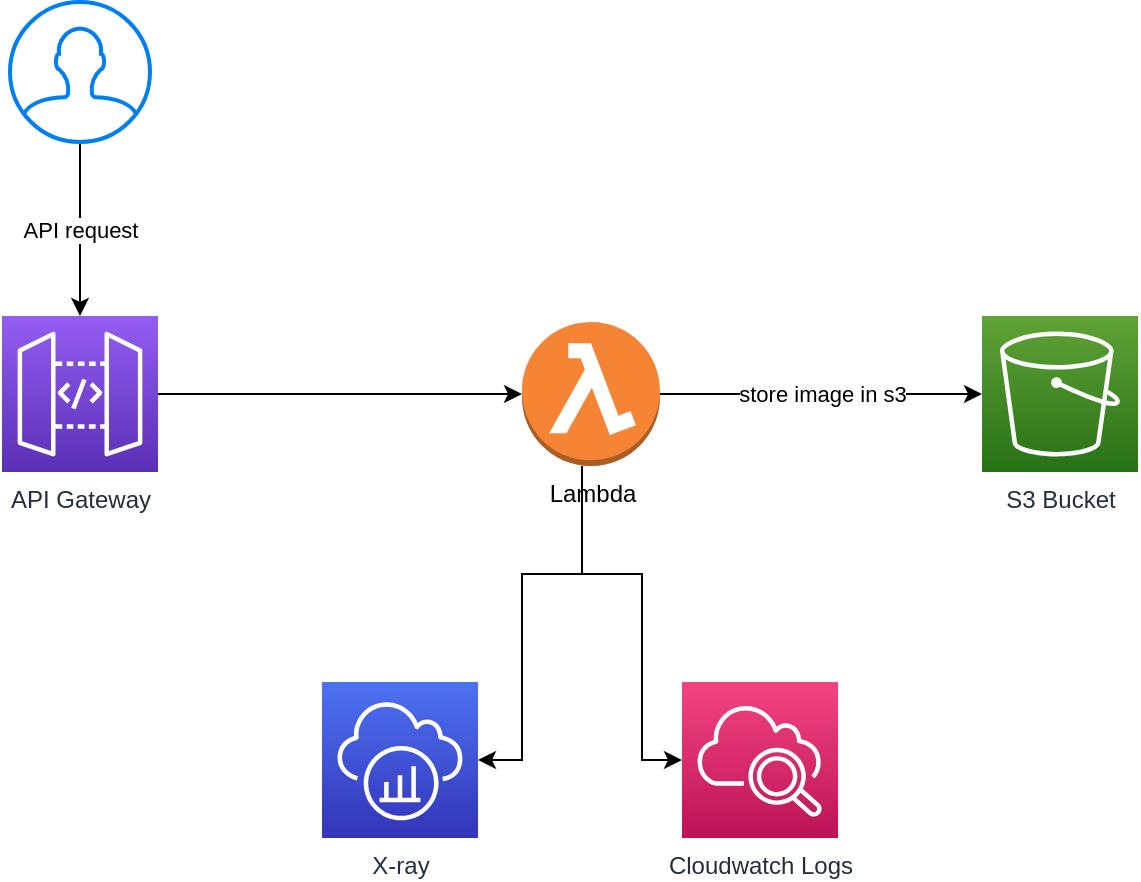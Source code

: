 <mxfile version="17.2.1"><diagram id="Ht1M8jgEwFfnCIfOTk4-" name="Page-1"><mxGraphModel dx="868" dy="448" grid="1" gridSize="10" guides="1" tooltips="1" connect="1" arrows="1" fold="1" page="1" pageScale="1" pageWidth="1169" pageHeight="827" math="0" shadow="0"><root><mxCell id="0"/><mxCell id="1" parent="0"/><mxCell id="aG02dQuGfp4WrvBXfKT9-8" style="edgeStyle=orthogonalEdgeStyle;rounded=0;orthogonalLoop=1;jettySize=auto;html=1;" edge="1" parent="1" source="aG02dQuGfp4WrvBXfKT9-1" target="aG02dQuGfp4WrvBXfKT9-2"><mxGeometry relative="1" as="geometry"/></mxCell><mxCell id="aG02dQuGfp4WrvBXfKT9-1" value="API Gateway" style="sketch=0;points=[[0,0,0],[0.25,0,0],[0.5,0,0],[0.75,0,0],[1,0,0],[0,1,0],[0.25,1,0],[0.5,1,0],[0.75,1,0],[1,1,0],[0,0.25,0],[0,0.5,0],[0,0.75,0],[1,0.25,0],[1,0.5,0],[1,0.75,0]];outlineConnect=0;fontColor=#232F3E;gradientColor=#945DF2;gradientDirection=north;fillColor=#5A30B5;strokeColor=#ffffff;dashed=0;verticalLabelPosition=bottom;verticalAlign=top;align=center;html=1;fontSize=12;fontStyle=0;aspect=fixed;shape=mxgraph.aws4.resourceIcon;resIcon=mxgraph.aws4.api_gateway;" vertex="1" parent="1"><mxGeometry x="310" y="257" width="78" height="78" as="geometry"/></mxCell><mxCell id="aG02dQuGfp4WrvBXfKT9-9" value="store image in s3" style="edgeStyle=orthogonalEdgeStyle;rounded=0;orthogonalLoop=1;jettySize=auto;html=1;" edge="1" parent="1" source="aG02dQuGfp4WrvBXfKT9-2" target="aG02dQuGfp4WrvBXfKT9-3"><mxGeometry relative="1" as="geometry"/></mxCell><mxCell id="aG02dQuGfp4WrvBXfKT9-10" style="edgeStyle=orthogonalEdgeStyle;rounded=0;orthogonalLoop=1;jettySize=auto;html=1;entryX=1;entryY=0.5;entryDx=0;entryDy=0;entryPerimeter=0;" edge="1" parent="1" source="aG02dQuGfp4WrvBXfKT9-2" target="aG02dQuGfp4WrvBXfKT9-5"><mxGeometry relative="1" as="geometry"><Array as="points"><mxPoint x="600" y="386"/><mxPoint x="570" y="386"/><mxPoint x="570" y="479"/></Array></mxGeometry></mxCell><mxCell id="aG02dQuGfp4WrvBXfKT9-11" style="edgeStyle=orthogonalEdgeStyle;rounded=0;orthogonalLoop=1;jettySize=auto;html=1;entryX=0;entryY=0.5;entryDx=0;entryDy=0;entryPerimeter=0;" edge="1" parent="1" source="aG02dQuGfp4WrvBXfKT9-2" target="aG02dQuGfp4WrvBXfKT9-4"><mxGeometry relative="1" as="geometry"><Array as="points"><mxPoint x="600" y="386"/><mxPoint x="630" y="386"/><mxPoint x="630" y="479"/></Array></mxGeometry></mxCell><mxCell id="aG02dQuGfp4WrvBXfKT9-2" value="&lt;div&gt;Lambda&lt;/div&gt;" style="outlineConnect=0;dashed=0;verticalLabelPosition=bottom;verticalAlign=top;align=center;html=1;shape=mxgraph.aws3.lambda_function;fillColor=#F58534;gradientColor=none;" vertex="1" parent="1"><mxGeometry x="570" y="260" width="69" height="72" as="geometry"/></mxCell><mxCell id="aG02dQuGfp4WrvBXfKT9-3" value="S3 Bucket" style="sketch=0;points=[[0,0,0],[0.25,0,0],[0.5,0,0],[0.75,0,0],[1,0,0],[0,1,0],[0.25,1,0],[0.5,1,0],[0.75,1,0],[1,1,0],[0,0.25,0],[0,0.5,0],[0,0.75,0],[1,0.25,0],[1,0.5,0],[1,0.75,0]];outlineConnect=0;fontColor=#232F3E;gradientColor=#60A337;gradientDirection=north;fillColor=#277116;strokeColor=#ffffff;dashed=0;verticalLabelPosition=bottom;verticalAlign=top;align=center;html=1;fontSize=12;fontStyle=0;aspect=fixed;shape=mxgraph.aws4.resourceIcon;resIcon=mxgraph.aws4.s3;" vertex="1" parent="1"><mxGeometry x="800" y="257" width="78" height="78" as="geometry"/></mxCell><mxCell id="aG02dQuGfp4WrvBXfKT9-4" value="Cloudwatch Logs" style="sketch=0;points=[[0,0,0],[0.25,0,0],[0.5,0,0],[0.75,0,0],[1,0,0],[0,1,0],[0.25,1,0],[0.5,1,0],[0.75,1,0],[1,1,0],[0,0.25,0],[0,0.5,0],[0,0.75,0],[1,0.25,0],[1,0.5,0],[1,0.75,0]];points=[[0,0,0],[0.25,0,0],[0.5,0,0],[0.75,0,0],[1,0,0],[0,1,0],[0.25,1,0],[0.5,1,0],[0.75,1,0],[1,1,0],[0,0.25,0],[0,0.5,0],[0,0.75,0],[1,0.25,0],[1,0.5,0],[1,0.75,0]];outlineConnect=0;fontColor=#232F3E;gradientColor=#F34482;gradientDirection=north;fillColor=#BC1356;strokeColor=#ffffff;dashed=0;verticalLabelPosition=bottom;verticalAlign=top;align=center;html=1;fontSize=12;fontStyle=0;aspect=fixed;shape=mxgraph.aws4.resourceIcon;resIcon=mxgraph.aws4.cloudwatch_2;" vertex="1" parent="1"><mxGeometry x="650" y="440" width="78" height="78" as="geometry"/></mxCell><mxCell id="aG02dQuGfp4WrvBXfKT9-5" value="X-ray" style="sketch=0;points=[[0,0,0],[0.25,0,0],[0.5,0,0],[0.75,0,0],[1,0,0],[0,1,0],[0.25,1,0],[0.5,1,0],[0.75,1,0],[1,1,0],[0,0.25,0],[0,0.5,0],[0,0.75,0],[1,0.25,0],[1,0.5,0],[1,0.75,0]];outlineConnect=0;fontColor=#232F3E;gradientColor=#4D72F3;gradientDirection=north;fillColor=#3334B9;strokeColor=#ffffff;dashed=0;verticalLabelPosition=bottom;verticalAlign=top;align=center;html=1;fontSize=12;fontStyle=0;aspect=fixed;shape=mxgraph.aws4.resourceIcon;resIcon=mxgraph.aws4.xray;" vertex="1" parent="1"><mxGeometry x="470" y="440" width="78" height="78" as="geometry"/></mxCell><mxCell id="aG02dQuGfp4WrvBXfKT9-7" value="API request" style="edgeStyle=orthogonalEdgeStyle;rounded=0;orthogonalLoop=1;jettySize=auto;html=1;entryX=0.5;entryY=0;entryDx=0;entryDy=0;entryPerimeter=0;" edge="1" parent="1" source="aG02dQuGfp4WrvBXfKT9-6" target="aG02dQuGfp4WrvBXfKT9-1"><mxGeometry relative="1" as="geometry"/></mxCell><mxCell id="aG02dQuGfp4WrvBXfKT9-6" value="" style="html=1;verticalLabelPosition=bottom;align=center;labelBackgroundColor=#ffffff;verticalAlign=top;strokeWidth=2;strokeColor=#0080F0;shadow=0;dashed=0;shape=mxgraph.ios7.icons.user;" vertex="1" parent="1"><mxGeometry x="314" y="100" width="70" height="70" as="geometry"/></mxCell></root></mxGraphModel></diagram></mxfile>
